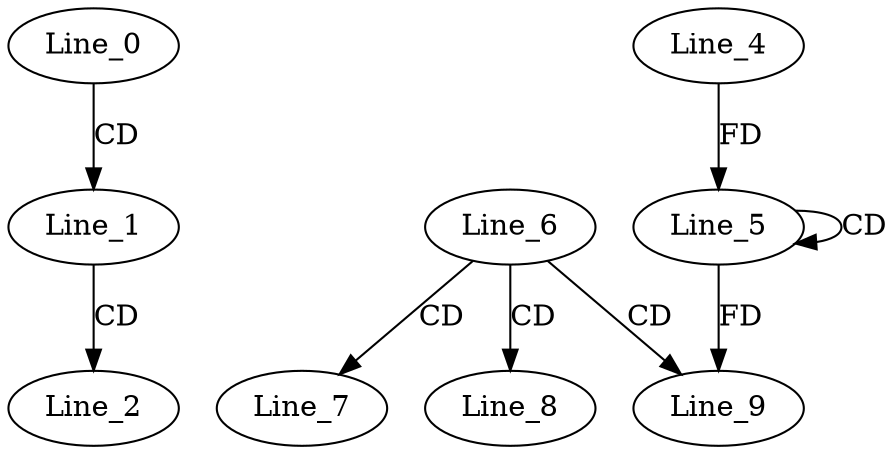 digraph G {
  Line_0;
  Line_1;
  Line_2;
  Line_5;
  Line_5;
  Line_4;
  Line_6;
  Line_7;
  Line_8;
  Line_9;
  Line_0 -> Line_1 [ label="CD" ];
  Line_1 -> Line_2 [ label="CD" ];
  Line_5 -> Line_5 [ label="CD" ];
  Line_4 -> Line_5 [ label="FD" ];
  Line_6 -> Line_7 [ label="CD" ];
  Line_6 -> Line_8 [ label="CD" ];
  Line_6 -> Line_9 [ label="CD" ];
  Line_5 -> Line_9 [ label="FD" ];
}
